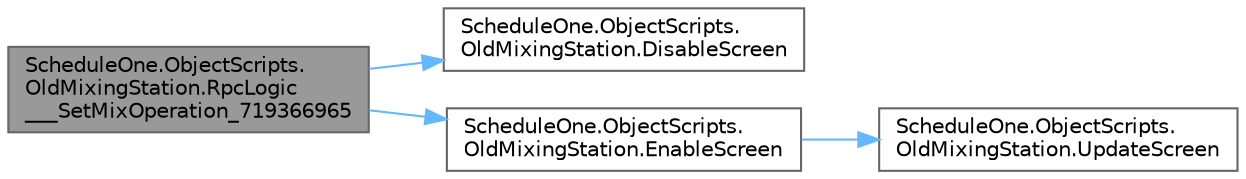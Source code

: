 digraph "ScheduleOne.ObjectScripts.OldMixingStation.RpcLogic___SetMixOperation_719366965"
{
 // LATEX_PDF_SIZE
  bgcolor="transparent";
  edge [fontname=Helvetica,fontsize=10,labelfontname=Helvetica,labelfontsize=10];
  node [fontname=Helvetica,fontsize=10,shape=box,height=0.2,width=0.4];
  rankdir="LR";
  Node1 [id="Node000001",label="ScheduleOne.ObjectScripts.\lOldMixingStation.RpcLogic\l___SetMixOperation_719366965",height=0.2,width=0.4,color="gray40", fillcolor="grey60", style="filled", fontcolor="black",tooltip=" "];
  Node1 -> Node2 [id="edge1_Node000001_Node000002",color="steelblue1",style="solid",tooltip=" "];
  Node2 [id="Node000002",label="ScheduleOne.ObjectScripts.\lOldMixingStation.DisableScreen",height=0.2,width=0.4,color="grey40", fillcolor="white", style="filled",URL="$class_schedule_one_1_1_object_scripts_1_1_old_mixing_station.html#a0131de3654d76050c598782df37677af",tooltip=" "];
  Node1 -> Node3 [id="edge2_Node000001_Node000003",color="steelblue1",style="solid",tooltip=" "];
  Node3 [id="Node000003",label="ScheduleOne.ObjectScripts.\lOldMixingStation.EnableScreen",height=0.2,width=0.4,color="grey40", fillcolor="white", style="filled",URL="$class_schedule_one_1_1_object_scripts_1_1_old_mixing_station.html#ab98b233f7e6c910900a61f44c372d0c8",tooltip=" "];
  Node3 -> Node4 [id="edge3_Node000003_Node000004",color="steelblue1",style="solid",tooltip=" "];
  Node4 [id="Node000004",label="ScheduleOne.ObjectScripts.\lOldMixingStation.UpdateScreen",height=0.2,width=0.4,color="grey40", fillcolor="white", style="filled",URL="$class_schedule_one_1_1_object_scripts_1_1_old_mixing_station.html#ab8a1ec93ee9b313829973ac1431ae1e2",tooltip=" "];
}
